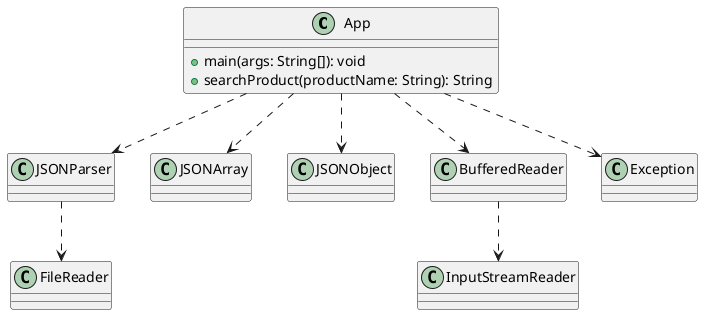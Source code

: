 @startuml
'https://plantuml.com/class-diagram

class App {
     + main(args: String[]): void
     + searchProduct(productName: String): String

}
class JSONParser
class JSONArray
class JSONObject
class FileReader
class BufferedReader
class InputStreamReader
class Exception


App ..> JSONParser
App ..> JSONObject
App ..> JSONArray
App ..> Exception
App ..> BufferedReader
BufferedReader ..> InputStreamReader
JSONParser ..> FileReader

@enduml